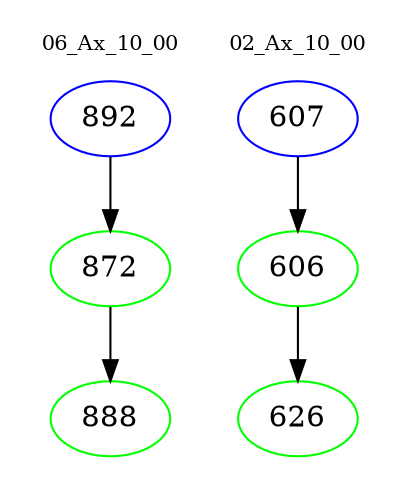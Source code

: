 digraph{
subgraph cluster_0 {
color = white
label = "06_Ax_10_00";
fontsize=10;
T0_892 [label="892", color="blue"]
T0_892 -> T0_872 [color="black"]
T0_872 [label="872", color="green"]
T0_872 -> T0_888 [color="black"]
T0_888 [label="888", color="green"]
}
subgraph cluster_1 {
color = white
label = "02_Ax_10_00";
fontsize=10;
T1_607 [label="607", color="blue"]
T1_607 -> T1_606 [color="black"]
T1_606 [label="606", color="green"]
T1_606 -> T1_626 [color="black"]
T1_626 [label="626", color="green"]
}
}
